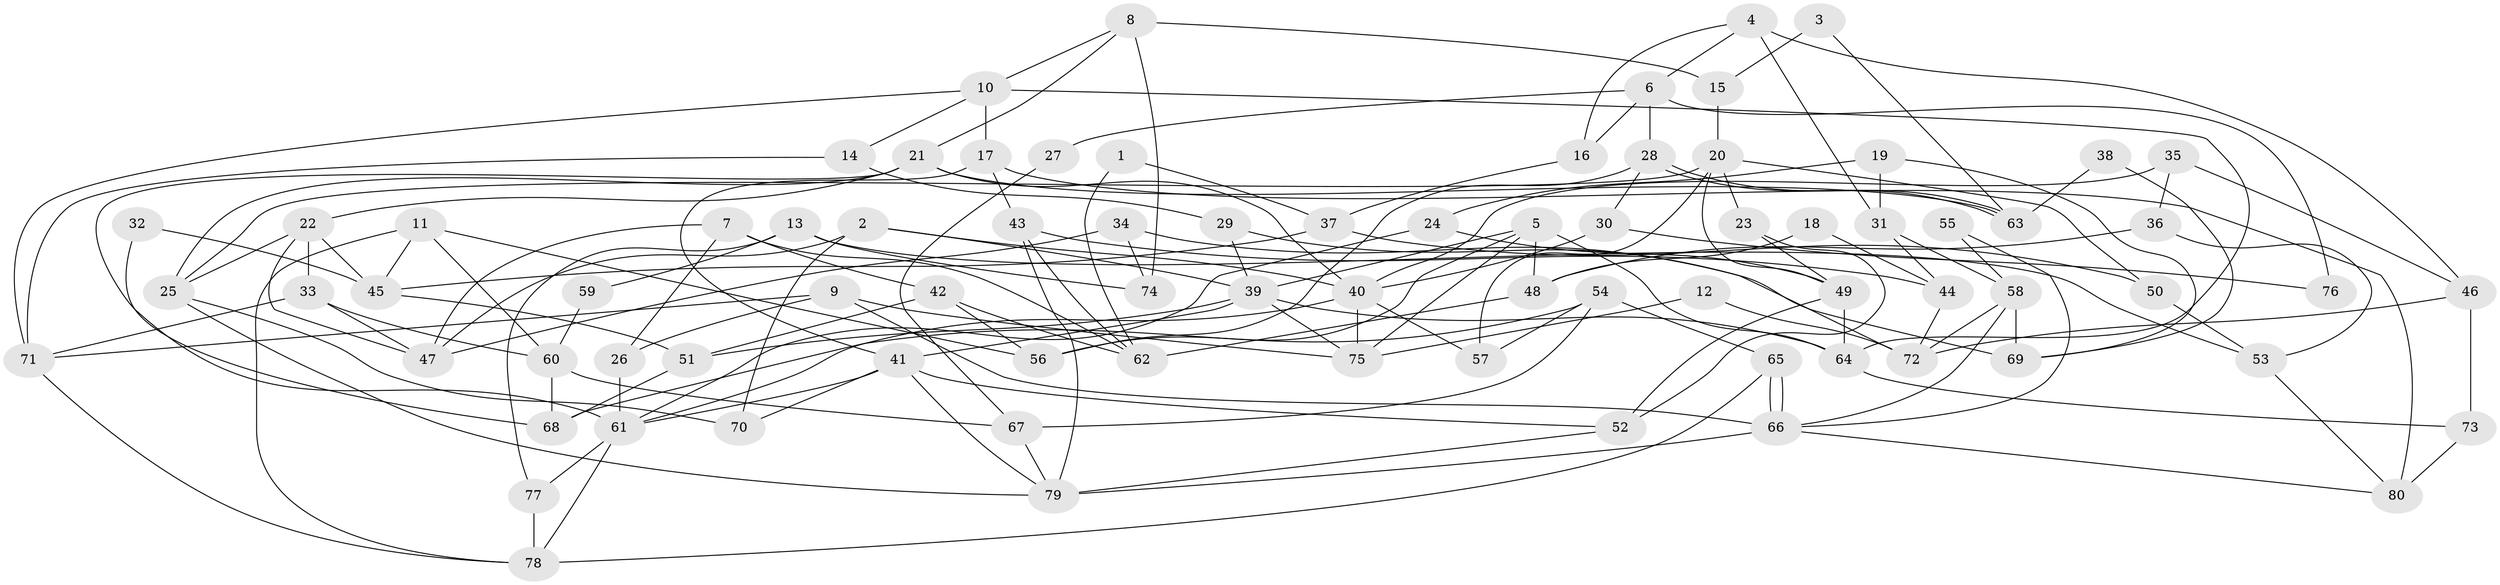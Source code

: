 // coarse degree distribution, {4: 0.26, 5: 0.1, 2: 0.16, 10: 0.04, 7: 0.08, 3: 0.24, 6: 0.06, 15: 0.02, 9: 0.04}
// Generated by graph-tools (version 1.1) at 2025/51/03/04/25 22:51:03]
// undirected, 80 vertices, 160 edges
graph export_dot {
  node [color=gray90,style=filled];
  1;
  2;
  3;
  4;
  5;
  6;
  7;
  8;
  9;
  10;
  11;
  12;
  13;
  14;
  15;
  16;
  17;
  18;
  19;
  20;
  21;
  22;
  23;
  24;
  25;
  26;
  27;
  28;
  29;
  30;
  31;
  32;
  33;
  34;
  35;
  36;
  37;
  38;
  39;
  40;
  41;
  42;
  43;
  44;
  45;
  46;
  47;
  48;
  49;
  50;
  51;
  52;
  53;
  54;
  55;
  56;
  57;
  58;
  59;
  60;
  61;
  62;
  63;
  64;
  65;
  66;
  67;
  68;
  69;
  70;
  71;
  72;
  73;
  74;
  75;
  76;
  77;
  78;
  79;
  80;
  1 -- 62;
  1 -- 37;
  2 -- 70;
  2 -- 40;
  2 -- 39;
  2 -- 47;
  3 -- 63;
  3 -- 15;
  4 -- 16;
  4 -- 46;
  4 -- 6;
  4 -- 31;
  5 -- 75;
  5 -- 39;
  5 -- 48;
  5 -- 56;
  5 -- 64;
  6 -- 28;
  6 -- 16;
  6 -- 27;
  6 -- 76;
  7 -- 47;
  7 -- 42;
  7 -- 26;
  7 -- 62;
  8 -- 10;
  8 -- 21;
  8 -- 15;
  8 -- 74;
  9 -- 75;
  9 -- 66;
  9 -- 26;
  9 -- 71;
  10 -- 64;
  10 -- 71;
  10 -- 14;
  10 -- 17;
  11 -- 60;
  11 -- 45;
  11 -- 56;
  11 -- 78;
  12 -- 75;
  12 -- 72;
  13 -- 77;
  13 -- 74;
  13 -- 53;
  13 -- 59;
  14 -- 71;
  14 -- 29;
  15 -- 20;
  16 -- 37;
  17 -- 41;
  17 -- 43;
  17 -- 80;
  18 -- 48;
  18 -- 44;
  19 -- 24;
  19 -- 31;
  19 -- 69;
  20 -- 23;
  20 -- 25;
  20 -- 49;
  20 -- 50;
  20 -- 57;
  21 -- 25;
  21 -- 40;
  21 -- 22;
  21 -- 61;
  21 -- 63;
  22 -- 33;
  22 -- 25;
  22 -- 45;
  22 -- 47;
  23 -- 52;
  23 -- 49;
  24 -- 61;
  24 -- 49;
  25 -- 79;
  25 -- 70;
  26 -- 61;
  27 -- 67;
  28 -- 56;
  28 -- 63;
  28 -- 63;
  28 -- 30;
  29 -- 39;
  29 -- 72;
  30 -- 40;
  30 -- 76;
  31 -- 58;
  31 -- 44;
  32 -- 68;
  32 -- 45;
  33 -- 71;
  33 -- 47;
  33 -- 60;
  34 -- 47;
  34 -- 69;
  34 -- 74;
  35 -- 46;
  35 -- 36;
  35 -- 40;
  36 -- 48;
  36 -- 53;
  37 -- 50;
  37 -- 45;
  38 -- 69;
  38 -- 63;
  39 -- 41;
  39 -- 51;
  39 -- 64;
  39 -- 75;
  40 -- 61;
  40 -- 57;
  40 -- 75;
  41 -- 61;
  41 -- 79;
  41 -- 52;
  41 -- 70;
  42 -- 56;
  42 -- 62;
  42 -- 51;
  43 -- 79;
  43 -- 44;
  43 -- 62;
  44 -- 72;
  45 -- 51;
  46 -- 73;
  46 -- 72;
  48 -- 62;
  49 -- 64;
  49 -- 52;
  50 -- 53;
  51 -- 68;
  52 -- 79;
  53 -- 80;
  54 -- 57;
  54 -- 65;
  54 -- 67;
  54 -- 68;
  55 -- 58;
  55 -- 66;
  58 -- 66;
  58 -- 72;
  58 -- 69;
  59 -- 60;
  60 -- 68;
  60 -- 67;
  61 -- 77;
  61 -- 78;
  64 -- 73;
  65 -- 66;
  65 -- 66;
  65 -- 78;
  66 -- 79;
  66 -- 80;
  67 -- 79;
  71 -- 78;
  73 -- 80;
  77 -- 78;
}
